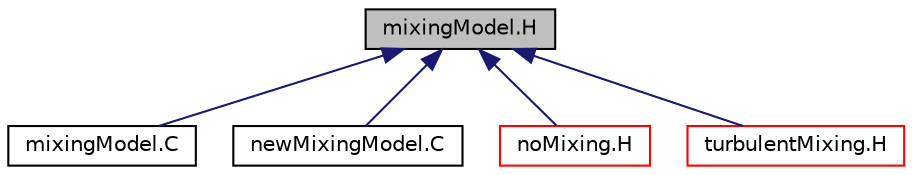 digraph "mixingModel.H"
{
  bgcolor="transparent";
  edge [fontname="Helvetica",fontsize="10",labelfontname="Helvetica",labelfontsize="10"];
  node [fontname="Helvetica",fontsize="10",shape=record];
  Node1 [label="mixingModel.H",height=0.2,width=0.4,color="black", fillcolor="grey75", style="filled", fontcolor="black"];
  Node1 -> Node2 [dir="back",color="midnightblue",fontsize="10",style="solid",fontname="Helvetica"];
  Node2 [label="mixingModel.C",height=0.2,width=0.4,color="black",URL="$a00372.html"];
  Node1 -> Node3 [dir="back",color="midnightblue",fontsize="10",style="solid",fontname="Helvetica"];
  Node3 [label="newMixingModel.C",height=0.2,width=0.4,color="black",URL="$a00418.html"];
  Node1 -> Node4 [dir="back",color="midnightblue",fontsize="10",style="solid",fontname="Helvetica"];
  Node4 [label="noMixing.H",height=0.2,width=0.4,color="red",URL="$a00444.html"];
  Node1 -> Node5 [dir="back",color="midnightblue",fontsize="10",style="solid",fontname="Helvetica"];
  Node5 [label="turbulentMixing.H",height=0.2,width=0.4,color="red",URL="$a00556.html"];
}
